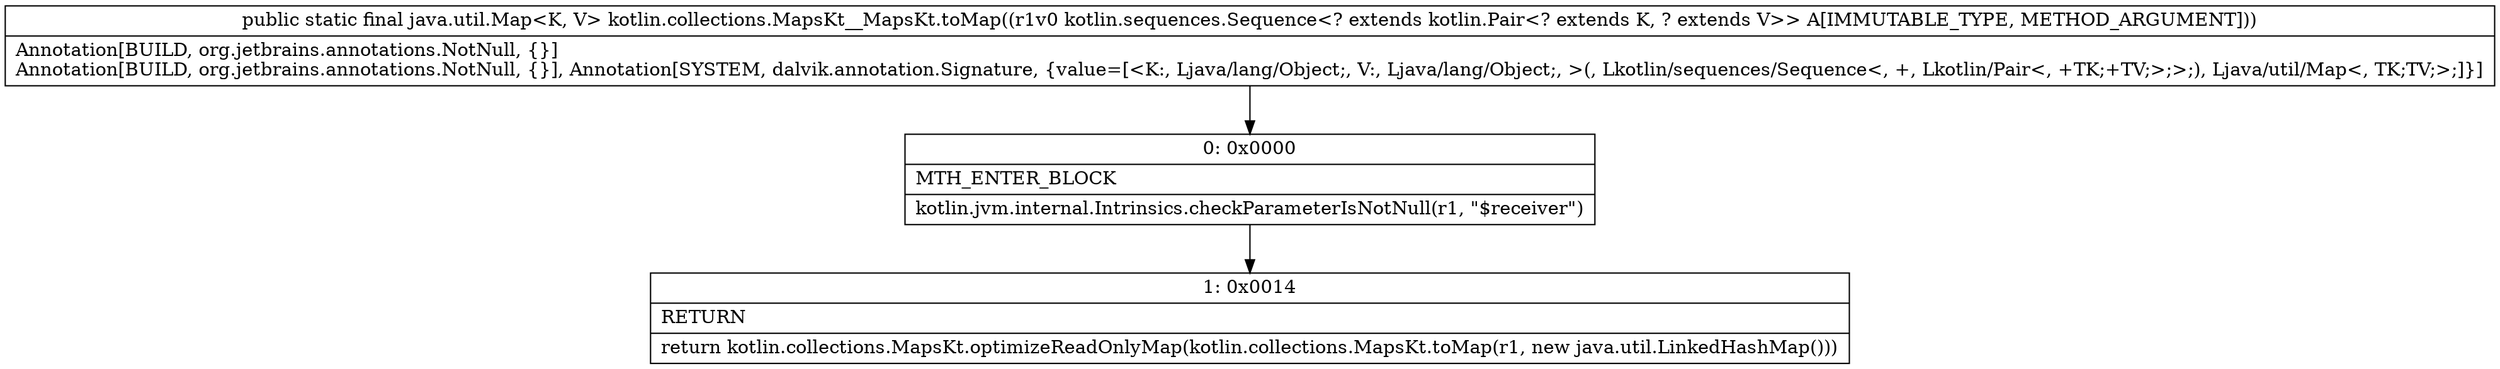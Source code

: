 digraph "CFG forkotlin.collections.MapsKt__MapsKt.toMap(Lkotlin\/sequences\/Sequence;)Ljava\/util\/Map;" {
Node_0 [shape=record,label="{0\:\ 0x0000|MTH_ENTER_BLOCK\l|kotlin.jvm.internal.Intrinsics.checkParameterIsNotNull(r1, \"$receiver\")\l}"];
Node_1 [shape=record,label="{1\:\ 0x0014|RETURN\l|return kotlin.collections.MapsKt.optimizeReadOnlyMap(kotlin.collections.MapsKt.toMap(r1, new java.util.LinkedHashMap()))\l}"];
MethodNode[shape=record,label="{public static final java.util.Map\<K, V\> kotlin.collections.MapsKt__MapsKt.toMap((r1v0 kotlin.sequences.Sequence\<? extends kotlin.Pair\<? extends K, ? extends V\>\> A[IMMUTABLE_TYPE, METHOD_ARGUMENT]))  | Annotation[BUILD, org.jetbrains.annotations.NotNull, \{\}]\lAnnotation[BUILD, org.jetbrains.annotations.NotNull, \{\}], Annotation[SYSTEM, dalvik.annotation.Signature, \{value=[\<K:, Ljava\/lang\/Object;, V:, Ljava\/lang\/Object;, \>(, Lkotlin\/sequences\/Sequence\<, +, Lkotlin\/Pair\<, +TK;+TV;\>;\>;), Ljava\/util\/Map\<, TK;TV;\>;]\}]\l}"];
MethodNode -> Node_0;
Node_0 -> Node_1;
}

